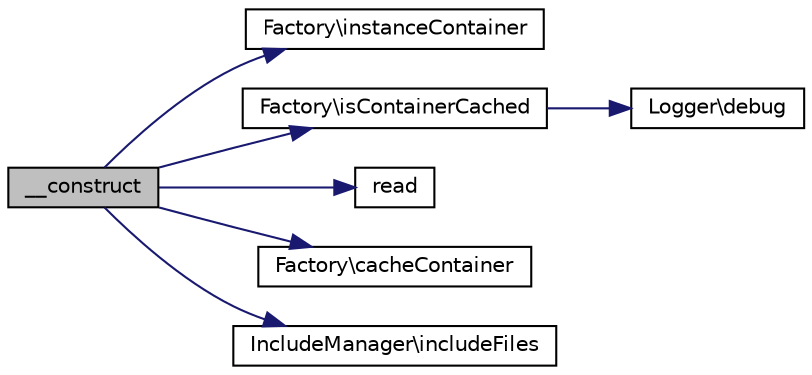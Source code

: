 digraph "__construct"
{
  edge [fontname="Helvetica",fontsize="10",labelfontname="Helvetica",labelfontsize="10"];
  node [fontname="Helvetica",fontsize="10",shape=record];
  rankdir="LR";
  Node1 [label="__construct",height=0.2,width=0.4,color="black", fillcolor="grey75", style="filled" fontcolor="black"];
  Node1 -> Node2 [color="midnightblue",fontsize="10",style="solid",fontname="Helvetica"];
  Node2 [label="Factory\\instanceContainer",height=0.2,width=0.4,color="black", fillcolor="white", style="filled",URL="$class_factory.html#a1c472cdd39af8f4201646181105a7fa1"];
  Node1 -> Node3 [color="midnightblue",fontsize="10",style="solid",fontname="Helvetica"];
  Node3 [label="Factory\\isContainerCached",height=0.2,width=0.4,color="black", fillcolor="white", style="filled",URL="$class_factory.html#aaefbaf9f91b8697ec84bea5a581d0e0e"];
  Node3 -> Node4 [color="midnightblue",fontsize="10",style="solid",fontname="Helvetica"];
  Node4 [label="Logger\\debug",height=0.2,width=0.4,color="black", fillcolor="white", style="filled",URL="$class_logger.html#a5db1ff3070f42cb16f69a8fd8bc28312"];
  Node1 -> Node5 [color="midnightblue",fontsize="10",style="solid",fontname="Helvetica"];
  Node5 [label="read",height=0.2,width=0.4,color="black", fillcolor="white", style="filled",URL="$class_xml_configuration_reader.html#a64571309bfb3238c65fd3c2898f92440"];
  Node1 -> Node6 [color="midnightblue",fontsize="10",style="solid",fontname="Helvetica"];
  Node6 [label="Factory\\cacheContainer",height=0.2,width=0.4,color="black", fillcolor="white", style="filled",URL="$class_factory.html#a039004a4b26016152db14bebcef6d4d6"];
  Node1 -> Node7 [color="midnightblue",fontsize="10",style="solid",fontname="Helvetica"];
  Node7 [label="IncludeManager\\includeFiles",height=0.2,width=0.4,color="black", fillcolor="white", style="filled",URL="$class_include_manager.html#a4653caf894e8030be777922050fd8a62"];
}

